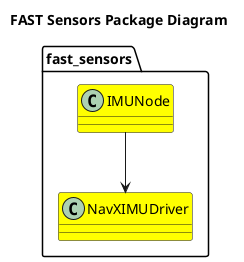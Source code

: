 @startuml
title FAST Sensors Package Diagram

package fast_sensors {
    class IMUNode #Yellow

    class NavXIMUDriver #Yellow
    IMUNode --> NavXIMUDriver
}

@enduml